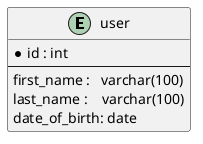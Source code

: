 @startuml
entity user{
  *id : int
  --
  first_name :   varchar(100)
  last_name :    varchar(100)
  date_of_birth: date
}
@enduml